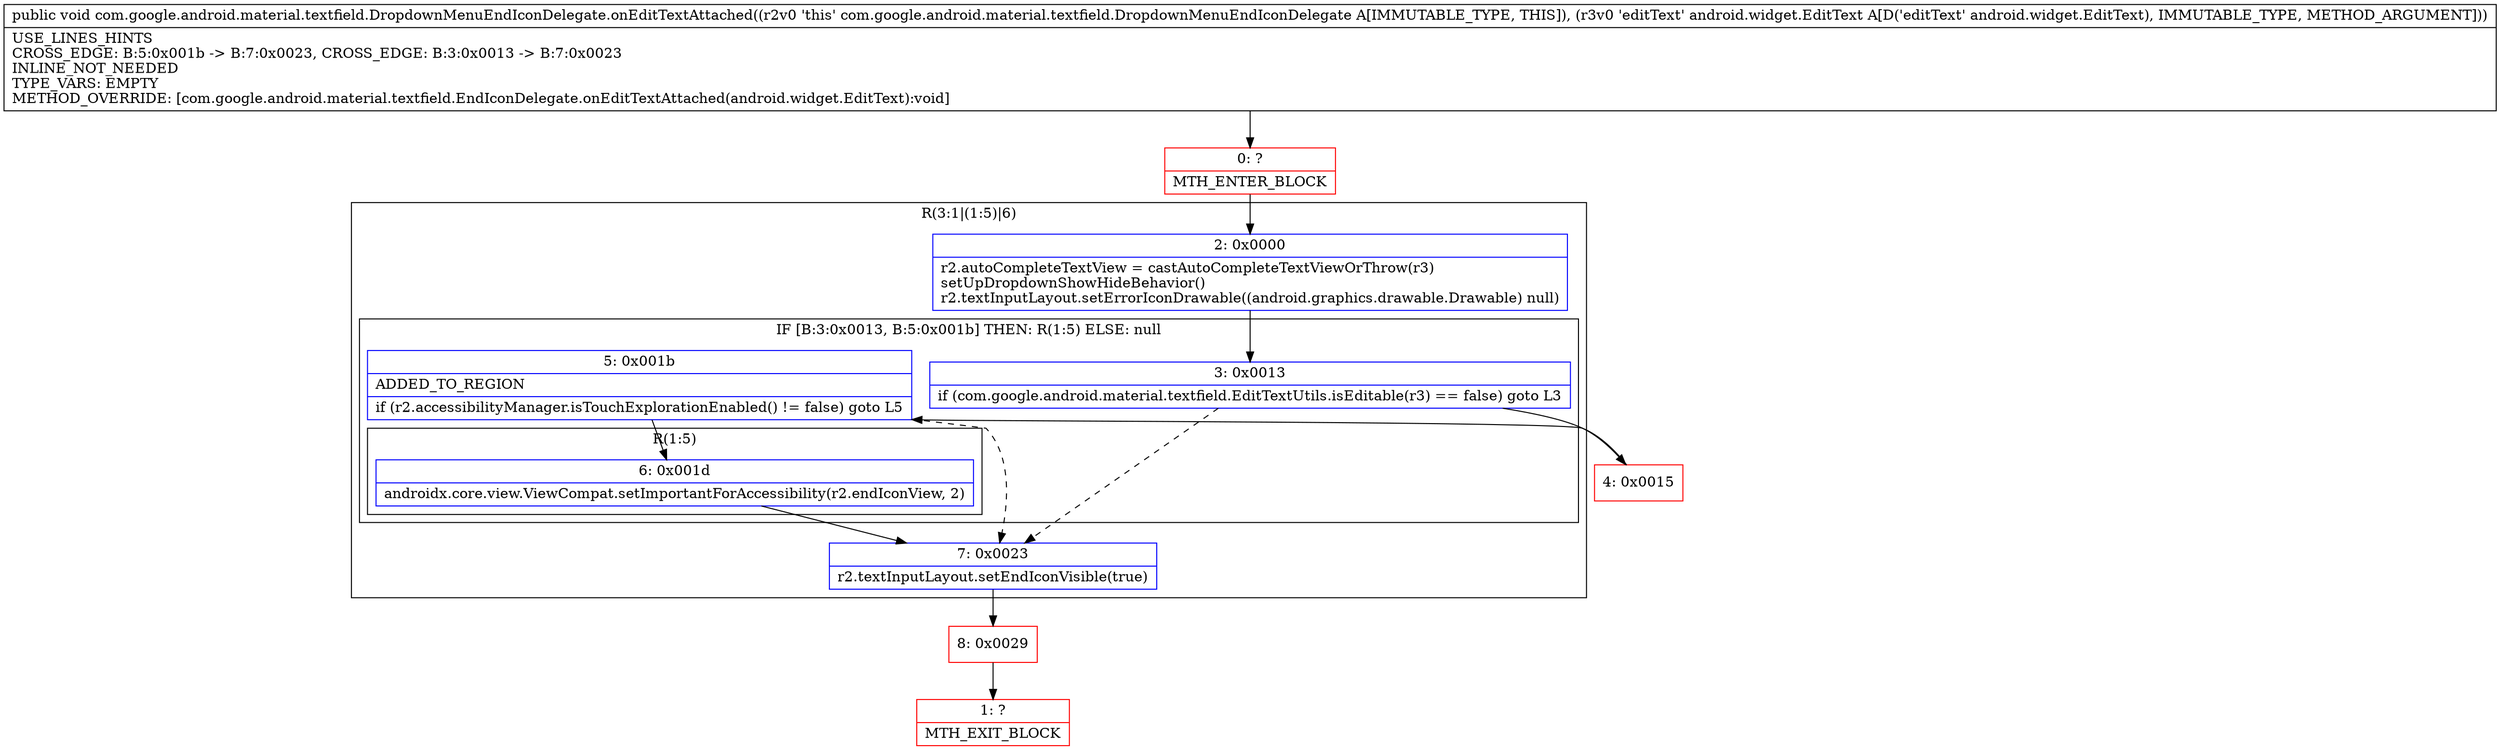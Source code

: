 digraph "CFG forcom.google.android.material.textfield.DropdownMenuEndIconDelegate.onEditTextAttached(Landroid\/widget\/EditText;)V" {
subgraph cluster_Region_2083844493 {
label = "R(3:1|(1:5)|6)";
node [shape=record,color=blue];
Node_2 [shape=record,label="{2\:\ 0x0000|r2.autoCompleteTextView = castAutoCompleteTextViewOrThrow(r3)\lsetUpDropdownShowHideBehavior()\lr2.textInputLayout.setErrorIconDrawable((android.graphics.drawable.Drawable) null)\l}"];
subgraph cluster_IfRegion_1180078839 {
label = "IF [B:3:0x0013, B:5:0x001b] THEN: R(1:5) ELSE: null";
node [shape=record,color=blue];
Node_3 [shape=record,label="{3\:\ 0x0013|if (com.google.android.material.textfield.EditTextUtils.isEditable(r3) == false) goto L3\l}"];
Node_5 [shape=record,label="{5\:\ 0x001b|ADDED_TO_REGION\l|if (r2.accessibilityManager.isTouchExplorationEnabled() != false) goto L5\l}"];
subgraph cluster_Region_1309709428 {
label = "R(1:5)";
node [shape=record,color=blue];
Node_6 [shape=record,label="{6\:\ 0x001d|androidx.core.view.ViewCompat.setImportantForAccessibility(r2.endIconView, 2)\l}"];
}
}
Node_7 [shape=record,label="{7\:\ 0x0023|r2.textInputLayout.setEndIconVisible(true)\l}"];
}
Node_0 [shape=record,color=red,label="{0\:\ ?|MTH_ENTER_BLOCK\l}"];
Node_4 [shape=record,color=red,label="{4\:\ 0x0015}"];
Node_8 [shape=record,color=red,label="{8\:\ 0x0029}"];
Node_1 [shape=record,color=red,label="{1\:\ ?|MTH_EXIT_BLOCK\l}"];
MethodNode[shape=record,label="{public void com.google.android.material.textfield.DropdownMenuEndIconDelegate.onEditTextAttached((r2v0 'this' com.google.android.material.textfield.DropdownMenuEndIconDelegate A[IMMUTABLE_TYPE, THIS]), (r3v0 'editText' android.widget.EditText A[D('editText' android.widget.EditText), IMMUTABLE_TYPE, METHOD_ARGUMENT]))  | USE_LINES_HINTS\lCROSS_EDGE: B:5:0x001b \-\> B:7:0x0023, CROSS_EDGE: B:3:0x0013 \-\> B:7:0x0023\lINLINE_NOT_NEEDED\lTYPE_VARS: EMPTY\lMETHOD_OVERRIDE: [com.google.android.material.textfield.EndIconDelegate.onEditTextAttached(android.widget.EditText):void]\l}"];
MethodNode -> Node_0;Node_2 -> Node_3;
Node_3 -> Node_4;
Node_3 -> Node_7[style=dashed];
Node_5 -> Node_6;
Node_5 -> Node_7[style=dashed];
Node_6 -> Node_7;
Node_7 -> Node_8;
Node_0 -> Node_2;
Node_4 -> Node_5;
Node_8 -> Node_1;
}

